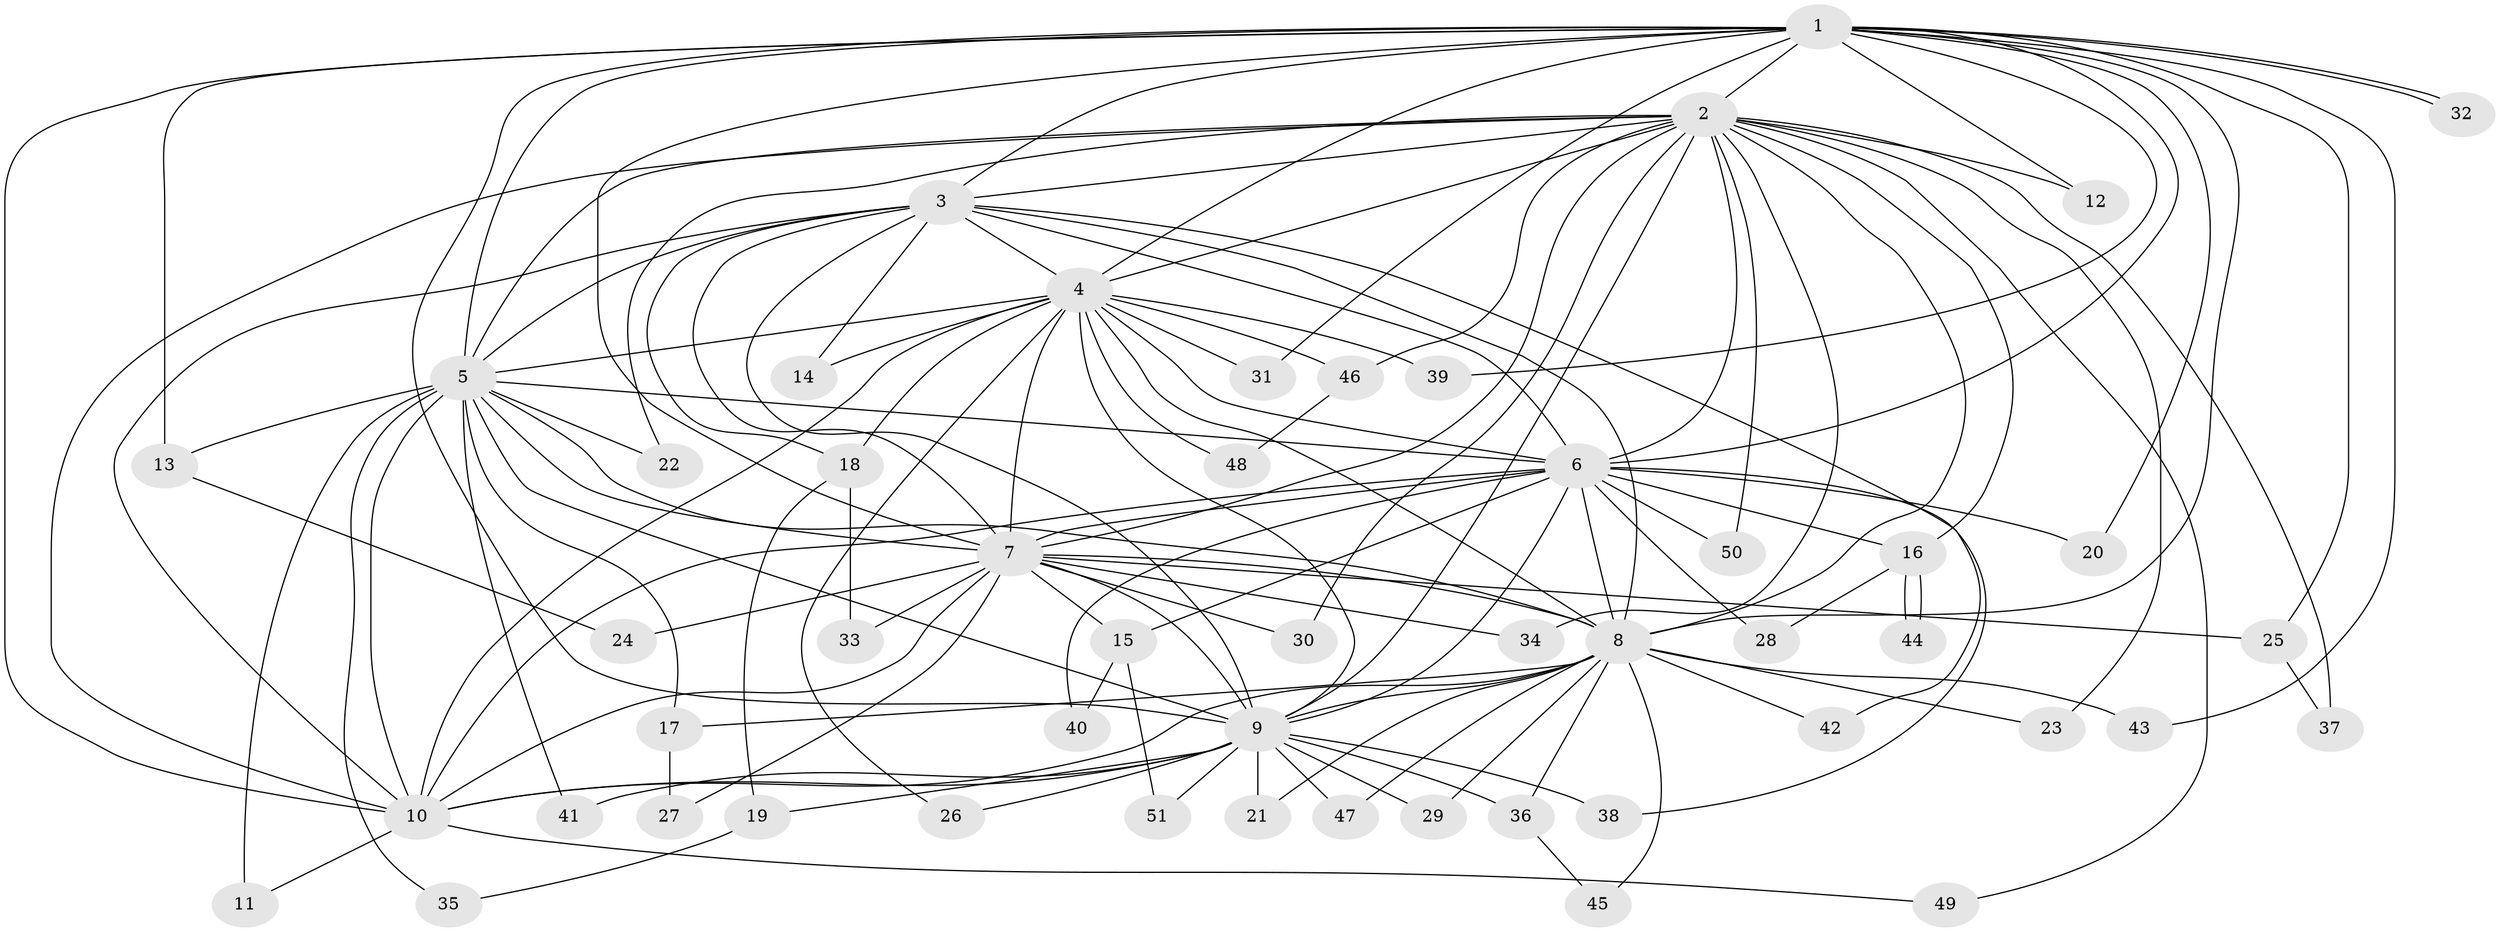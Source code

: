 // Generated by graph-tools (version 1.1) at 2025/01/03/09/25 03:01:18]
// undirected, 51 vertices, 127 edges
graph export_dot {
graph [start="1"]
  node [color=gray90,style=filled];
  1;
  2;
  3;
  4;
  5;
  6;
  7;
  8;
  9;
  10;
  11;
  12;
  13;
  14;
  15;
  16;
  17;
  18;
  19;
  20;
  21;
  22;
  23;
  24;
  25;
  26;
  27;
  28;
  29;
  30;
  31;
  32;
  33;
  34;
  35;
  36;
  37;
  38;
  39;
  40;
  41;
  42;
  43;
  44;
  45;
  46;
  47;
  48;
  49;
  50;
  51;
  1 -- 2;
  1 -- 3;
  1 -- 4;
  1 -- 5;
  1 -- 6;
  1 -- 7;
  1 -- 8;
  1 -- 9;
  1 -- 10;
  1 -- 12;
  1 -- 13;
  1 -- 20;
  1 -- 25;
  1 -- 31;
  1 -- 32;
  1 -- 32;
  1 -- 39;
  1 -- 43;
  2 -- 3;
  2 -- 4;
  2 -- 5;
  2 -- 6;
  2 -- 7;
  2 -- 8;
  2 -- 9;
  2 -- 10;
  2 -- 12;
  2 -- 16;
  2 -- 22;
  2 -- 23;
  2 -- 30;
  2 -- 34;
  2 -- 37;
  2 -- 46;
  2 -- 49;
  2 -- 50;
  3 -- 4;
  3 -- 5;
  3 -- 6;
  3 -- 7;
  3 -- 8;
  3 -- 9;
  3 -- 10;
  3 -- 14;
  3 -- 18;
  3 -- 42;
  4 -- 5;
  4 -- 6;
  4 -- 7;
  4 -- 8;
  4 -- 9;
  4 -- 10;
  4 -- 14;
  4 -- 18;
  4 -- 26;
  4 -- 31;
  4 -- 39;
  4 -- 46;
  4 -- 48;
  5 -- 6;
  5 -- 7;
  5 -- 8;
  5 -- 9;
  5 -- 10;
  5 -- 11;
  5 -- 13;
  5 -- 17;
  5 -- 22;
  5 -- 35;
  5 -- 41;
  6 -- 7;
  6 -- 8;
  6 -- 9;
  6 -- 10;
  6 -- 15;
  6 -- 16;
  6 -- 20;
  6 -- 28;
  6 -- 38;
  6 -- 40;
  6 -- 50;
  7 -- 8;
  7 -- 9;
  7 -- 10;
  7 -- 15;
  7 -- 24;
  7 -- 25;
  7 -- 27;
  7 -- 30;
  7 -- 33;
  7 -- 34;
  8 -- 9;
  8 -- 10;
  8 -- 17;
  8 -- 21;
  8 -- 23;
  8 -- 29;
  8 -- 36;
  8 -- 42;
  8 -- 43;
  8 -- 45;
  8 -- 47;
  9 -- 10;
  9 -- 19;
  9 -- 21;
  9 -- 26;
  9 -- 29;
  9 -- 36;
  9 -- 38;
  9 -- 41;
  9 -- 47;
  9 -- 51;
  10 -- 11;
  10 -- 49;
  13 -- 24;
  15 -- 40;
  15 -- 51;
  16 -- 28;
  16 -- 44;
  16 -- 44;
  17 -- 27;
  18 -- 19;
  18 -- 33;
  19 -- 35;
  25 -- 37;
  36 -- 45;
  46 -- 48;
}
